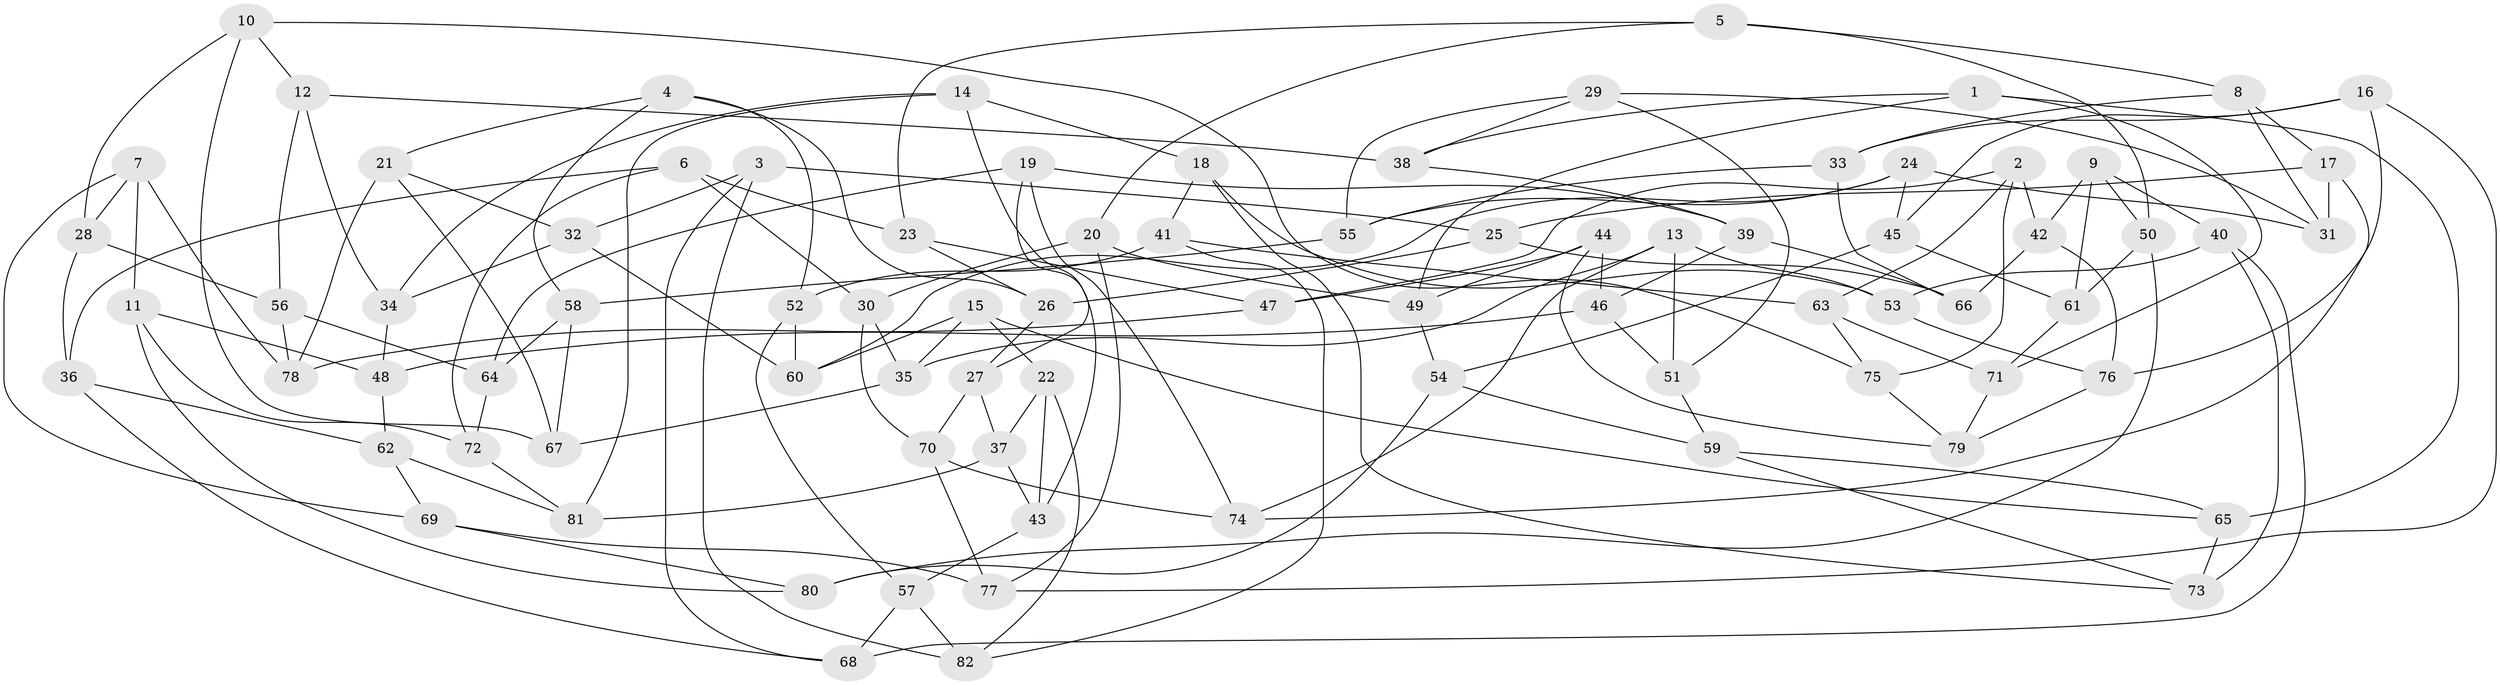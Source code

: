 // coarse degree distribution, {5: 0.22448979591836735, 4: 0.5714285714285714, 7: 0.061224489795918366, 3: 0.12244897959183673, 18: 0.02040816326530612}
// Generated by graph-tools (version 1.1) at 2025/04/03/04/25 22:04:10]
// undirected, 82 vertices, 164 edges
graph export_dot {
graph [start="1"]
  node [color=gray90,style=filled];
  1;
  2;
  3;
  4;
  5;
  6;
  7;
  8;
  9;
  10;
  11;
  12;
  13;
  14;
  15;
  16;
  17;
  18;
  19;
  20;
  21;
  22;
  23;
  24;
  25;
  26;
  27;
  28;
  29;
  30;
  31;
  32;
  33;
  34;
  35;
  36;
  37;
  38;
  39;
  40;
  41;
  42;
  43;
  44;
  45;
  46;
  47;
  48;
  49;
  50;
  51;
  52;
  53;
  54;
  55;
  56;
  57;
  58;
  59;
  60;
  61;
  62;
  63;
  64;
  65;
  66;
  67;
  68;
  69;
  70;
  71;
  72;
  73;
  74;
  75;
  76;
  77;
  78;
  79;
  80;
  81;
  82;
  1 -- 71;
  1 -- 49;
  1 -- 65;
  1 -- 38;
  2 -- 75;
  2 -- 47;
  2 -- 42;
  2 -- 63;
  3 -- 32;
  3 -- 68;
  3 -- 25;
  3 -- 82;
  4 -- 58;
  4 -- 21;
  4 -- 52;
  4 -- 26;
  5 -- 8;
  5 -- 20;
  5 -- 50;
  5 -- 23;
  6 -- 23;
  6 -- 72;
  6 -- 30;
  6 -- 36;
  7 -- 11;
  7 -- 28;
  7 -- 69;
  7 -- 78;
  8 -- 17;
  8 -- 33;
  8 -- 31;
  9 -- 50;
  9 -- 42;
  9 -- 40;
  9 -- 61;
  10 -- 75;
  10 -- 67;
  10 -- 28;
  10 -- 12;
  11 -- 48;
  11 -- 80;
  11 -- 72;
  12 -- 34;
  12 -- 56;
  12 -- 38;
  13 -- 51;
  13 -- 35;
  13 -- 74;
  13 -- 53;
  14 -- 18;
  14 -- 34;
  14 -- 81;
  14 -- 43;
  15 -- 35;
  15 -- 60;
  15 -- 65;
  15 -- 22;
  16 -- 45;
  16 -- 76;
  16 -- 77;
  16 -- 33;
  17 -- 25;
  17 -- 74;
  17 -- 31;
  18 -- 73;
  18 -- 53;
  18 -- 41;
  19 -- 39;
  19 -- 64;
  19 -- 27;
  19 -- 74;
  20 -- 49;
  20 -- 30;
  20 -- 77;
  21 -- 67;
  21 -- 78;
  21 -- 32;
  22 -- 43;
  22 -- 82;
  22 -- 37;
  23 -- 47;
  23 -- 26;
  24 -- 55;
  24 -- 60;
  24 -- 45;
  24 -- 31;
  25 -- 66;
  25 -- 26;
  26 -- 27;
  27 -- 70;
  27 -- 37;
  28 -- 36;
  28 -- 56;
  29 -- 51;
  29 -- 31;
  29 -- 55;
  29 -- 38;
  30 -- 70;
  30 -- 35;
  32 -- 34;
  32 -- 60;
  33 -- 55;
  33 -- 66;
  34 -- 48;
  35 -- 67;
  36 -- 68;
  36 -- 62;
  37 -- 81;
  37 -- 43;
  38 -- 39;
  39 -- 66;
  39 -- 46;
  40 -- 73;
  40 -- 68;
  40 -- 53;
  41 -- 63;
  41 -- 52;
  41 -- 82;
  42 -- 76;
  42 -- 66;
  43 -- 57;
  44 -- 47;
  44 -- 79;
  44 -- 49;
  44 -- 46;
  45 -- 61;
  45 -- 54;
  46 -- 51;
  46 -- 48;
  47 -- 78;
  48 -- 62;
  49 -- 54;
  50 -- 80;
  50 -- 61;
  51 -- 59;
  52 -- 60;
  52 -- 57;
  53 -- 76;
  54 -- 59;
  54 -- 80;
  55 -- 58;
  56 -- 64;
  56 -- 78;
  57 -- 68;
  57 -- 82;
  58 -- 67;
  58 -- 64;
  59 -- 65;
  59 -- 73;
  61 -- 71;
  62 -- 81;
  62 -- 69;
  63 -- 71;
  63 -- 75;
  64 -- 72;
  65 -- 73;
  69 -- 80;
  69 -- 77;
  70 -- 77;
  70 -- 74;
  71 -- 79;
  72 -- 81;
  75 -- 79;
  76 -- 79;
}
